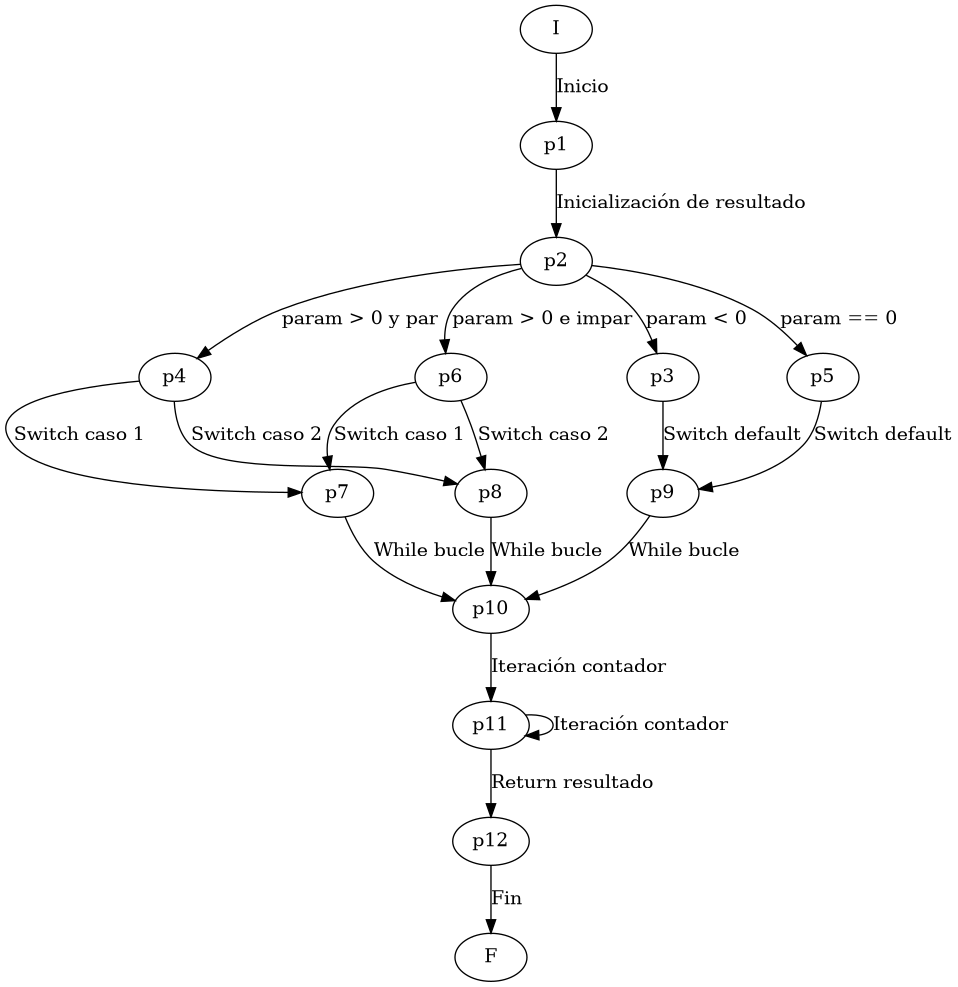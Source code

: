 @startuml

digraph foo {
  node [style=rounded]
  I[fillcolor=yellow]
  F[fillcolor=yellow]
  
  I -> p1 [label="Inicio"]
  
  p1 -> p2 [label="Inicialización de resultado"]
  p2 -> p4 [label="param > 0 y par"]
  p2 -> p6 [label="param > 0 e impar"]
  p2 -> p3 [label="param < 0"]
  p2 -> p5 [label="param == 0"]

  p4 -> p7 [label="Switch caso 1"]
  p6 -> p7 [label="Switch caso 1"]
  p3 -> p9 [label="Switch default"]
  p5 -> p9 [label="Switch default"]
  p4 -> p8 [label="Switch caso 2"]
  p6 -> p8 [label="Switch caso 2"]
  
  p7 -> p10 [label="While bucle"]
  p8 -> p10 [label="While bucle"]
  p9 -> p10 [label="While bucle"]

  p10 -> p11 [label="Iteración contador"]
  p11 -> p11 [label="Iteración contador"]
  p11 -> p12 [label="Return resultado"]

  p12 -> F [label="Fin"]
}

@enduml

